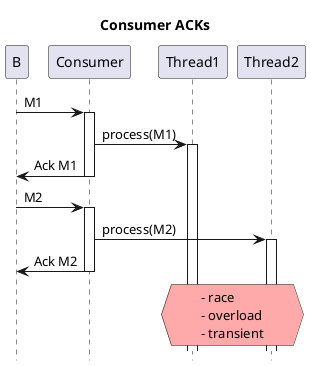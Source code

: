 @startuml
title Consumer ACKs
hide footbox

B->Consumer++: M1
Consumer->Thread1++: process(M1)
B<-Consumer--:Ack M1

B->Consumer++: M2
Consumer->Thread2++: process(M2)
B<-Consumer--:Ack M2
hnote over Thread1,Thread2 #FFAAAA: - race\n- overload\n- transient
@enduml
